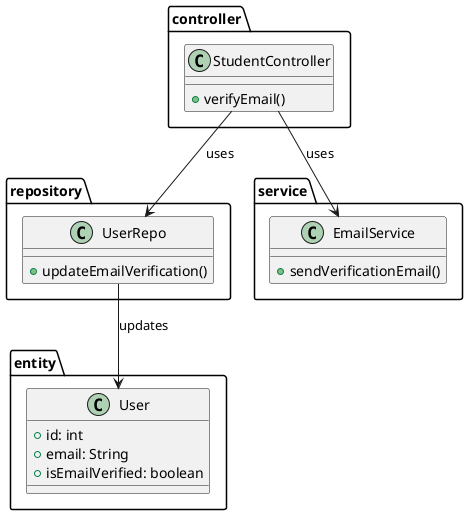 ; filepath: /home/slightlywind/Repositories/Legacy/SWD392/class_diagrams/email_verification.puml
@startuml
package controller {
    class StudentController {
        +verifyEmail()
    }
}

package repository {
    class UserRepo {
        +updateEmailVerification()
    }
}

package service {
    class EmailService {
        +sendVerificationEmail()
    }
}

package entity {
    class User {
        +id: int
        +email: String
        +isEmailVerified: boolean
    }
}

StudentController --> UserRepo : uses
StudentController --> EmailService : uses
UserRepo --> User : updates
@enduml
